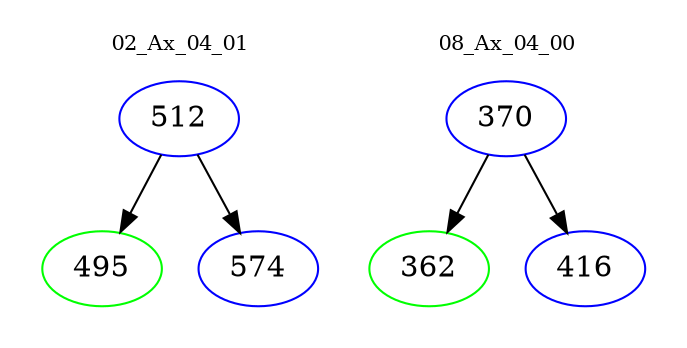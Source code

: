 digraph{
subgraph cluster_0 {
color = white
label = "02_Ax_04_01";
fontsize=10;
T0_512 [label="512", color="blue"]
T0_512 -> T0_495 [color="black"]
T0_495 [label="495", color="green"]
T0_512 -> T0_574 [color="black"]
T0_574 [label="574", color="blue"]
}
subgraph cluster_1 {
color = white
label = "08_Ax_04_00";
fontsize=10;
T1_370 [label="370", color="blue"]
T1_370 -> T1_362 [color="black"]
T1_362 [label="362", color="green"]
T1_370 -> T1_416 [color="black"]
T1_416 [label="416", color="blue"]
}
}
